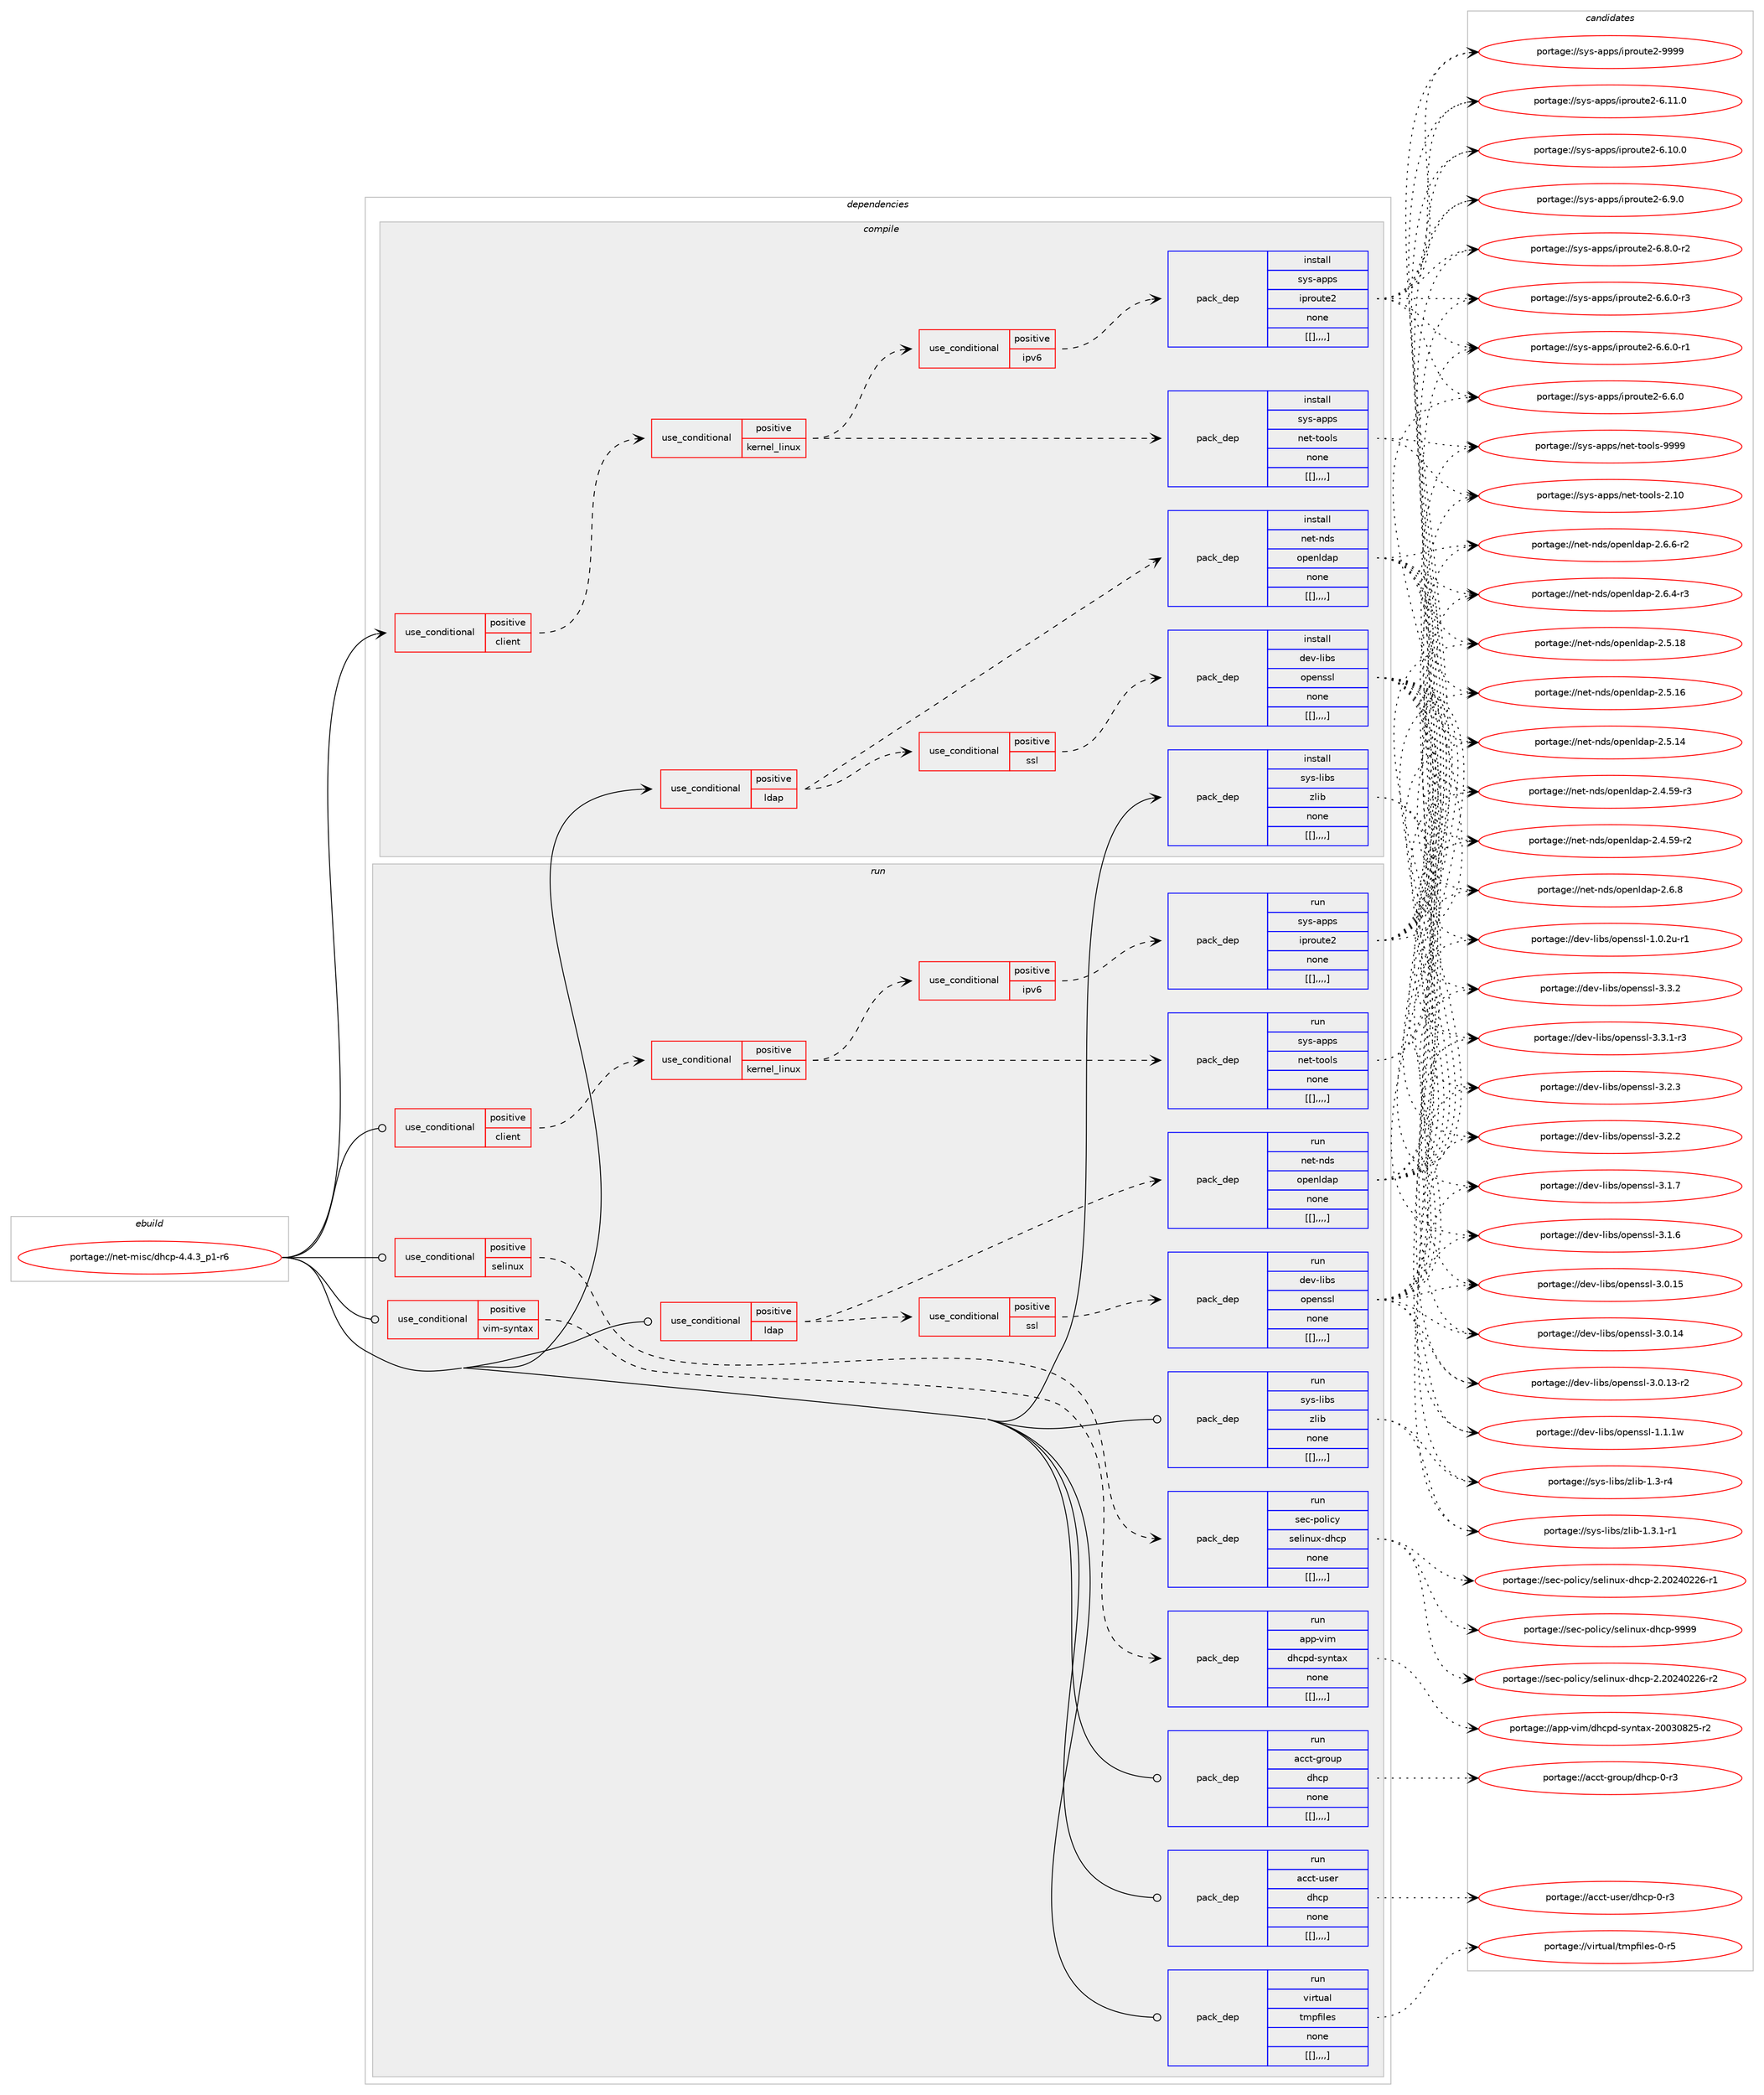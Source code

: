 digraph prolog {

# *************
# Graph options
# *************

newrank=true;
concentrate=true;
compound=true;
graph [rankdir=LR,fontname=Helvetica,fontsize=10,ranksep=1.5];#, ranksep=2.5, nodesep=0.2];
edge  [arrowhead=vee];
node  [fontname=Helvetica,fontsize=10];

# **********
# The ebuild
# **********

subgraph cluster_leftcol {
color=gray;
label=<<i>ebuild</i>>;
id [label="portage://net-misc/dhcp-4.4.3_p1-r6", color=red, width=4, href="../net-misc/dhcp-4.4.3_p1-r6.svg"];
}

# ****************
# The dependencies
# ****************

subgraph cluster_midcol {
color=gray;
label=<<i>dependencies</i>>;
subgraph cluster_compile {
fillcolor="#eeeeee";
style=filled;
label=<<i>compile</i>>;
subgraph cond3579 {
dependency9347 [label=<<TABLE BORDER="0" CELLBORDER="1" CELLSPACING="0" CELLPADDING="4"><TR><TD ROWSPAN="3" CELLPADDING="10">use_conditional</TD></TR><TR><TD>positive</TD></TR><TR><TD>client</TD></TR></TABLE>>, shape=none, color=red];
subgraph cond3580 {
dependency9348 [label=<<TABLE BORDER="0" CELLBORDER="1" CELLSPACING="0" CELLPADDING="4"><TR><TD ROWSPAN="3" CELLPADDING="10">use_conditional</TD></TR><TR><TD>positive</TD></TR><TR><TD>kernel_linux</TD></TR></TABLE>>, shape=none, color=red];
subgraph cond3581 {
dependency9349 [label=<<TABLE BORDER="0" CELLBORDER="1" CELLSPACING="0" CELLPADDING="4"><TR><TD ROWSPAN="3" CELLPADDING="10">use_conditional</TD></TR><TR><TD>positive</TD></TR><TR><TD>ipv6</TD></TR></TABLE>>, shape=none, color=red];
subgraph pack5753 {
dependency9350 [label=<<TABLE BORDER="0" CELLBORDER="1" CELLSPACING="0" CELLPADDING="4" WIDTH="220"><TR><TD ROWSPAN="6" CELLPADDING="30">pack_dep</TD></TR><TR><TD WIDTH="110">install</TD></TR><TR><TD>sys-apps</TD></TR><TR><TD>iproute2</TD></TR><TR><TD>none</TD></TR><TR><TD>[[],,,,]</TD></TR></TABLE>>, shape=none, color=blue];
}
dependency9349:e -> dependency9350:w [weight=20,style="dashed",arrowhead="vee"];
}
dependency9348:e -> dependency9349:w [weight=20,style="dashed",arrowhead="vee"];
subgraph pack5754 {
dependency9351 [label=<<TABLE BORDER="0" CELLBORDER="1" CELLSPACING="0" CELLPADDING="4" WIDTH="220"><TR><TD ROWSPAN="6" CELLPADDING="30">pack_dep</TD></TR><TR><TD WIDTH="110">install</TD></TR><TR><TD>sys-apps</TD></TR><TR><TD>net-tools</TD></TR><TR><TD>none</TD></TR><TR><TD>[[],,,,]</TD></TR></TABLE>>, shape=none, color=blue];
}
dependency9348:e -> dependency9351:w [weight=20,style="dashed",arrowhead="vee"];
}
dependency9347:e -> dependency9348:w [weight=20,style="dashed",arrowhead="vee"];
}
id:e -> dependency9347:w [weight=20,style="solid",arrowhead="vee"];
subgraph cond3582 {
dependency9352 [label=<<TABLE BORDER="0" CELLBORDER="1" CELLSPACING="0" CELLPADDING="4"><TR><TD ROWSPAN="3" CELLPADDING="10">use_conditional</TD></TR><TR><TD>positive</TD></TR><TR><TD>ldap</TD></TR></TABLE>>, shape=none, color=red];
subgraph pack5755 {
dependency9353 [label=<<TABLE BORDER="0" CELLBORDER="1" CELLSPACING="0" CELLPADDING="4" WIDTH="220"><TR><TD ROWSPAN="6" CELLPADDING="30">pack_dep</TD></TR><TR><TD WIDTH="110">install</TD></TR><TR><TD>net-nds</TD></TR><TR><TD>openldap</TD></TR><TR><TD>none</TD></TR><TR><TD>[[],,,,]</TD></TR></TABLE>>, shape=none, color=blue];
}
dependency9352:e -> dependency9353:w [weight=20,style="dashed",arrowhead="vee"];
subgraph cond3583 {
dependency9354 [label=<<TABLE BORDER="0" CELLBORDER="1" CELLSPACING="0" CELLPADDING="4"><TR><TD ROWSPAN="3" CELLPADDING="10">use_conditional</TD></TR><TR><TD>positive</TD></TR><TR><TD>ssl</TD></TR></TABLE>>, shape=none, color=red];
subgraph pack5756 {
dependency9355 [label=<<TABLE BORDER="0" CELLBORDER="1" CELLSPACING="0" CELLPADDING="4" WIDTH="220"><TR><TD ROWSPAN="6" CELLPADDING="30">pack_dep</TD></TR><TR><TD WIDTH="110">install</TD></TR><TR><TD>dev-libs</TD></TR><TR><TD>openssl</TD></TR><TR><TD>none</TD></TR><TR><TD>[[],,,,]</TD></TR></TABLE>>, shape=none, color=blue];
}
dependency9354:e -> dependency9355:w [weight=20,style="dashed",arrowhead="vee"];
}
dependency9352:e -> dependency9354:w [weight=20,style="dashed",arrowhead="vee"];
}
id:e -> dependency9352:w [weight=20,style="solid",arrowhead="vee"];
subgraph pack5757 {
dependency9356 [label=<<TABLE BORDER="0" CELLBORDER="1" CELLSPACING="0" CELLPADDING="4" WIDTH="220"><TR><TD ROWSPAN="6" CELLPADDING="30">pack_dep</TD></TR><TR><TD WIDTH="110">install</TD></TR><TR><TD>sys-libs</TD></TR><TR><TD>zlib</TD></TR><TR><TD>none</TD></TR><TR><TD>[[],,,,]</TD></TR></TABLE>>, shape=none, color=blue];
}
id:e -> dependency9356:w [weight=20,style="solid",arrowhead="vee"];
}
subgraph cluster_compileandrun {
fillcolor="#eeeeee";
style=filled;
label=<<i>compile and run</i>>;
}
subgraph cluster_run {
fillcolor="#eeeeee";
style=filled;
label=<<i>run</i>>;
subgraph cond3584 {
dependency9357 [label=<<TABLE BORDER="0" CELLBORDER="1" CELLSPACING="0" CELLPADDING="4"><TR><TD ROWSPAN="3" CELLPADDING="10">use_conditional</TD></TR><TR><TD>positive</TD></TR><TR><TD>client</TD></TR></TABLE>>, shape=none, color=red];
subgraph cond3585 {
dependency9358 [label=<<TABLE BORDER="0" CELLBORDER="1" CELLSPACING="0" CELLPADDING="4"><TR><TD ROWSPAN="3" CELLPADDING="10">use_conditional</TD></TR><TR><TD>positive</TD></TR><TR><TD>kernel_linux</TD></TR></TABLE>>, shape=none, color=red];
subgraph cond3586 {
dependency9359 [label=<<TABLE BORDER="0" CELLBORDER="1" CELLSPACING="0" CELLPADDING="4"><TR><TD ROWSPAN="3" CELLPADDING="10">use_conditional</TD></TR><TR><TD>positive</TD></TR><TR><TD>ipv6</TD></TR></TABLE>>, shape=none, color=red];
subgraph pack5758 {
dependency9360 [label=<<TABLE BORDER="0" CELLBORDER="1" CELLSPACING="0" CELLPADDING="4" WIDTH="220"><TR><TD ROWSPAN="6" CELLPADDING="30">pack_dep</TD></TR><TR><TD WIDTH="110">run</TD></TR><TR><TD>sys-apps</TD></TR><TR><TD>iproute2</TD></TR><TR><TD>none</TD></TR><TR><TD>[[],,,,]</TD></TR></TABLE>>, shape=none, color=blue];
}
dependency9359:e -> dependency9360:w [weight=20,style="dashed",arrowhead="vee"];
}
dependency9358:e -> dependency9359:w [weight=20,style="dashed",arrowhead="vee"];
subgraph pack5759 {
dependency9361 [label=<<TABLE BORDER="0" CELLBORDER="1" CELLSPACING="0" CELLPADDING="4" WIDTH="220"><TR><TD ROWSPAN="6" CELLPADDING="30">pack_dep</TD></TR><TR><TD WIDTH="110">run</TD></TR><TR><TD>sys-apps</TD></TR><TR><TD>net-tools</TD></TR><TR><TD>none</TD></TR><TR><TD>[[],,,,]</TD></TR></TABLE>>, shape=none, color=blue];
}
dependency9358:e -> dependency9361:w [weight=20,style="dashed",arrowhead="vee"];
}
dependency9357:e -> dependency9358:w [weight=20,style="dashed",arrowhead="vee"];
}
id:e -> dependency9357:w [weight=20,style="solid",arrowhead="odot"];
subgraph cond3587 {
dependency9362 [label=<<TABLE BORDER="0" CELLBORDER="1" CELLSPACING="0" CELLPADDING="4"><TR><TD ROWSPAN="3" CELLPADDING="10">use_conditional</TD></TR><TR><TD>positive</TD></TR><TR><TD>ldap</TD></TR></TABLE>>, shape=none, color=red];
subgraph pack5760 {
dependency9363 [label=<<TABLE BORDER="0" CELLBORDER="1" CELLSPACING="0" CELLPADDING="4" WIDTH="220"><TR><TD ROWSPAN="6" CELLPADDING="30">pack_dep</TD></TR><TR><TD WIDTH="110">run</TD></TR><TR><TD>net-nds</TD></TR><TR><TD>openldap</TD></TR><TR><TD>none</TD></TR><TR><TD>[[],,,,]</TD></TR></TABLE>>, shape=none, color=blue];
}
dependency9362:e -> dependency9363:w [weight=20,style="dashed",arrowhead="vee"];
subgraph cond3588 {
dependency9364 [label=<<TABLE BORDER="0" CELLBORDER="1" CELLSPACING="0" CELLPADDING="4"><TR><TD ROWSPAN="3" CELLPADDING="10">use_conditional</TD></TR><TR><TD>positive</TD></TR><TR><TD>ssl</TD></TR></TABLE>>, shape=none, color=red];
subgraph pack5761 {
dependency9365 [label=<<TABLE BORDER="0" CELLBORDER="1" CELLSPACING="0" CELLPADDING="4" WIDTH="220"><TR><TD ROWSPAN="6" CELLPADDING="30">pack_dep</TD></TR><TR><TD WIDTH="110">run</TD></TR><TR><TD>dev-libs</TD></TR><TR><TD>openssl</TD></TR><TR><TD>none</TD></TR><TR><TD>[[],,,,]</TD></TR></TABLE>>, shape=none, color=blue];
}
dependency9364:e -> dependency9365:w [weight=20,style="dashed",arrowhead="vee"];
}
dependency9362:e -> dependency9364:w [weight=20,style="dashed",arrowhead="vee"];
}
id:e -> dependency9362:w [weight=20,style="solid",arrowhead="odot"];
subgraph cond3589 {
dependency9366 [label=<<TABLE BORDER="0" CELLBORDER="1" CELLSPACING="0" CELLPADDING="4"><TR><TD ROWSPAN="3" CELLPADDING="10">use_conditional</TD></TR><TR><TD>positive</TD></TR><TR><TD>selinux</TD></TR></TABLE>>, shape=none, color=red];
subgraph pack5762 {
dependency9367 [label=<<TABLE BORDER="0" CELLBORDER="1" CELLSPACING="0" CELLPADDING="4" WIDTH="220"><TR><TD ROWSPAN="6" CELLPADDING="30">pack_dep</TD></TR><TR><TD WIDTH="110">run</TD></TR><TR><TD>sec-policy</TD></TR><TR><TD>selinux-dhcp</TD></TR><TR><TD>none</TD></TR><TR><TD>[[],,,,]</TD></TR></TABLE>>, shape=none, color=blue];
}
dependency9366:e -> dependency9367:w [weight=20,style="dashed",arrowhead="vee"];
}
id:e -> dependency9366:w [weight=20,style="solid",arrowhead="odot"];
subgraph cond3590 {
dependency9368 [label=<<TABLE BORDER="0" CELLBORDER="1" CELLSPACING="0" CELLPADDING="4"><TR><TD ROWSPAN="3" CELLPADDING="10">use_conditional</TD></TR><TR><TD>positive</TD></TR><TR><TD>vim-syntax</TD></TR></TABLE>>, shape=none, color=red];
subgraph pack5763 {
dependency9369 [label=<<TABLE BORDER="0" CELLBORDER="1" CELLSPACING="0" CELLPADDING="4" WIDTH="220"><TR><TD ROWSPAN="6" CELLPADDING="30">pack_dep</TD></TR><TR><TD WIDTH="110">run</TD></TR><TR><TD>app-vim</TD></TR><TR><TD>dhcpd-syntax</TD></TR><TR><TD>none</TD></TR><TR><TD>[[],,,,]</TD></TR></TABLE>>, shape=none, color=blue];
}
dependency9368:e -> dependency9369:w [weight=20,style="dashed",arrowhead="vee"];
}
id:e -> dependency9368:w [weight=20,style="solid",arrowhead="odot"];
subgraph pack5764 {
dependency9370 [label=<<TABLE BORDER="0" CELLBORDER="1" CELLSPACING="0" CELLPADDING="4" WIDTH="220"><TR><TD ROWSPAN="6" CELLPADDING="30">pack_dep</TD></TR><TR><TD WIDTH="110">run</TD></TR><TR><TD>acct-group</TD></TR><TR><TD>dhcp</TD></TR><TR><TD>none</TD></TR><TR><TD>[[],,,,]</TD></TR></TABLE>>, shape=none, color=blue];
}
id:e -> dependency9370:w [weight=20,style="solid",arrowhead="odot"];
subgraph pack5765 {
dependency9371 [label=<<TABLE BORDER="0" CELLBORDER="1" CELLSPACING="0" CELLPADDING="4" WIDTH="220"><TR><TD ROWSPAN="6" CELLPADDING="30">pack_dep</TD></TR><TR><TD WIDTH="110">run</TD></TR><TR><TD>acct-user</TD></TR><TR><TD>dhcp</TD></TR><TR><TD>none</TD></TR><TR><TD>[[],,,,]</TD></TR></TABLE>>, shape=none, color=blue];
}
id:e -> dependency9371:w [weight=20,style="solid",arrowhead="odot"];
subgraph pack5766 {
dependency9372 [label=<<TABLE BORDER="0" CELLBORDER="1" CELLSPACING="0" CELLPADDING="4" WIDTH="220"><TR><TD ROWSPAN="6" CELLPADDING="30">pack_dep</TD></TR><TR><TD WIDTH="110">run</TD></TR><TR><TD>sys-libs</TD></TR><TR><TD>zlib</TD></TR><TR><TD>none</TD></TR><TR><TD>[[],,,,]</TD></TR></TABLE>>, shape=none, color=blue];
}
id:e -> dependency9372:w [weight=20,style="solid",arrowhead="odot"];
subgraph pack5767 {
dependency9373 [label=<<TABLE BORDER="0" CELLBORDER="1" CELLSPACING="0" CELLPADDING="4" WIDTH="220"><TR><TD ROWSPAN="6" CELLPADDING="30">pack_dep</TD></TR><TR><TD WIDTH="110">run</TD></TR><TR><TD>virtual</TD></TR><TR><TD>tmpfiles</TD></TR><TR><TD>none</TD></TR><TR><TD>[[],,,,]</TD></TR></TABLE>>, shape=none, color=blue];
}
id:e -> dependency9373:w [weight=20,style="solid",arrowhead="odot"];
}
}

# **************
# The candidates
# **************

subgraph cluster_choices {
rank=same;
color=gray;
label=<<i>candidates</i>>;

subgraph choice5753 {
color=black;
nodesep=1;
choice115121115459711211211547105112114111117116101504557575757 [label="portage://sys-apps/iproute2-9999", color=red, width=4,href="../sys-apps/iproute2-9999.svg"];
choice1151211154597112112115471051121141111171161015045544649494648 [label="portage://sys-apps/iproute2-6.11.0", color=red, width=4,href="../sys-apps/iproute2-6.11.0.svg"];
choice1151211154597112112115471051121141111171161015045544649484648 [label="portage://sys-apps/iproute2-6.10.0", color=red, width=4,href="../sys-apps/iproute2-6.10.0.svg"];
choice11512111545971121121154710511211411111711610150455446574648 [label="portage://sys-apps/iproute2-6.9.0", color=red, width=4,href="../sys-apps/iproute2-6.9.0.svg"];
choice115121115459711211211547105112114111117116101504554465646484511450 [label="portage://sys-apps/iproute2-6.8.0-r2", color=red, width=4,href="../sys-apps/iproute2-6.8.0-r2.svg"];
choice115121115459711211211547105112114111117116101504554465446484511451 [label="portage://sys-apps/iproute2-6.6.0-r3", color=red, width=4,href="../sys-apps/iproute2-6.6.0-r3.svg"];
choice115121115459711211211547105112114111117116101504554465446484511449 [label="portage://sys-apps/iproute2-6.6.0-r1", color=red, width=4,href="../sys-apps/iproute2-6.6.0-r1.svg"];
choice11512111545971121121154710511211411111711610150455446544648 [label="portage://sys-apps/iproute2-6.6.0", color=red, width=4,href="../sys-apps/iproute2-6.6.0.svg"];
dependency9350:e -> choice115121115459711211211547105112114111117116101504557575757:w [style=dotted,weight="100"];
dependency9350:e -> choice1151211154597112112115471051121141111171161015045544649494648:w [style=dotted,weight="100"];
dependency9350:e -> choice1151211154597112112115471051121141111171161015045544649484648:w [style=dotted,weight="100"];
dependency9350:e -> choice11512111545971121121154710511211411111711610150455446574648:w [style=dotted,weight="100"];
dependency9350:e -> choice115121115459711211211547105112114111117116101504554465646484511450:w [style=dotted,weight="100"];
dependency9350:e -> choice115121115459711211211547105112114111117116101504554465446484511451:w [style=dotted,weight="100"];
dependency9350:e -> choice115121115459711211211547105112114111117116101504554465446484511449:w [style=dotted,weight="100"];
dependency9350:e -> choice11512111545971121121154710511211411111711610150455446544648:w [style=dotted,weight="100"];
}
subgraph choice5754 {
color=black;
nodesep=1;
choice115121115459711211211547110101116451161111111081154557575757 [label="portage://sys-apps/net-tools-9999", color=red, width=4,href="../sys-apps/net-tools-9999.svg"];
choice115121115459711211211547110101116451161111111081154550464948 [label="portage://sys-apps/net-tools-2.10", color=red, width=4,href="../sys-apps/net-tools-2.10.svg"];
dependency9351:e -> choice115121115459711211211547110101116451161111111081154557575757:w [style=dotted,weight="100"];
dependency9351:e -> choice115121115459711211211547110101116451161111111081154550464948:w [style=dotted,weight="100"];
}
subgraph choice5755 {
color=black;
nodesep=1;
choice110101116451101001154711111210111010810097112455046544656 [label="portage://net-nds/openldap-2.6.8", color=red, width=4,href="../net-nds/openldap-2.6.8.svg"];
choice1101011164511010011547111112101110108100971124550465446544511450 [label="portage://net-nds/openldap-2.6.6-r2", color=red, width=4,href="../net-nds/openldap-2.6.6-r2.svg"];
choice1101011164511010011547111112101110108100971124550465446524511451 [label="portage://net-nds/openldap-2.6.4-r3", color=red, width=4,href="../net-nds/openldap-2.6.4-r3.svg"];
choice11010111645110100115471111121011101081009711245504653464956 [label="portage://net-nds/openldap-2.5.18", color=red, width=4,href="../net-nds/openldap-2.5.18.svg"];
choice11010111645110100115471111121011101081009711245504653464954 [label="portage://net-nds/openldap-2.5.16", color=red, width=4,href="../net-nds/openldap-2.5.16.svg"];
choice11010111645110100115471111121011101081009711245504653464952 [label="portage://net-nds/openldap-2.5.14", color=red, width=4,href="../net-nds/openldap-2.5.14.svg"];
choice110101116451101001154711111210111010810097112455046524653574511451 [label="portage://net-nds/openldap-2.4.59-r3", color=red, width=4,href="../net-nds/openldap-2.4.59-r3.svg"];
choice110101116451101001154711111210111010810097112455046524653574511450 [label="portage://net-nds/openldap-2.4.59-r2", color=red, width=4,href="../net-nds/openldap-2.4.59-r2.svg"];
dependency9353:e -> choice110101116451101001154711111210111010810097112455046544656:w [style=dotted,weight="100"];
dependency9353:e -> choice1101011164511010011547111112101110108100971124550465446544511450:w [style=dotted,weight="100"];
dependency9353:e -> choice1101011164511010011547111112101110108100971124550465446524511451:w [style=dotted,weight="100"];
dependency9353:e -> choice11010111645110100115471111121011101081009711245504653464956:w [style=dotted,weight="100"];
dependency9353:e -> choice11010111645110100115471111121011101081009711245504653464954:w [style=dotted,weight="100"];
dependency9353:e -> choice11010111645110100115471111121011101081009711245504653464952:w [style=dotted,weight="100"];
dependency9353:e -> choice110101116451101001154711111210111010810097112455046524653574511451:w [style=dotted,weight="100"];
dependency9353:e -> choice110101116451101001154711111210111010810097112455046524653574511450:w [style=dotted,weight="100"];
}
subgraph choice5756 {
color=black;
nodesep=1;
choice100101118451081059811547111112101110115115108455146514650 [label="portage://dev-libs/openssl-3.3.2", color=red, width=4,href="../dev-libs/openssl-3.3.2.svg"];
choice1001011184510810598115471111121011101151151084551465146494511451 [label="portage://dev-libs/openssl-3.3.1-r3", color=red, width=4,href="../dev-libs/openssl-3.3.1-r3.svg"];
choice100101118451081059811547111112101110115115108455146504651 [label="portage://dev-libs/openssl-3.2.3", color=red, width=4,href="../dev-libs/openssl-3.2.3.svg"];
choice100101118451081059811547111112101110115115108455146504650 [label="portage://dev-libs/openssl-3.2.2", color=red, width=4,href="../dev-libs/openssl-3.2.2.svg"];
choice100101118451081059811547111112101110115115108455146494655 [label="portage://dev-libs/openssl-3.1.7", color=red, width=4,href="../dev-libs/openssl-3.1.7.svg"];
choice100101118451081059811547111112101110115115108455146494654 [label="portage://dev-libs/openssl-3.1.6", color=red, width=4,href="../dev-libs/openssl-3.1.6.svg"];
choice10010111845108105981154711111210111011511510845514648464953 [label="portage://dev-libs/openssl-3.0.15", color=red, width=4,href="../dev-libs/openssl-3.0.15.svg"];
choice10010111845108105981154711111210111011511510845514648464952 [label="portage://dev-libs/openssl-3.0.14", color=red, width=4,href="../dev-libs/openssl-3.0.14.svg"];
choice100101118451081059811547111112101110115115108455146484649514511450 [label="portage://dev-libs/openssl-3.0.13-r2", color=red, width=4,href="../dev-libs/openssl-3.0.13-r2.svg"];
choice100101118451081059811547111112101110115115108454946494649119 [label="portage://dev-libs/openssl-1.1.1w", color=red, width=4,href="../dev-libs/openssl-1.1.1w.svg"];
choice1001011184510810598115471111121011101151151084549464846501174511449 [label="portage://dev-libs/openssl-1.0.2u-r1", color=red, width=4,href="../dev-libs/openssl-1.0.2u-r1.svg"];
dependency9355:e -> choice100101118451081059811547111112101110115115108455146514650:w [style=dotted,weight="100"];
dependency9355:e -> choice1001011184510810598115471111121011101151151084551465146494511451:w [style=dotted,weight="100"];
dependency9355:e -> choice100101118451081059811547111112101110115115108455146504651:w [style=dotted,weight="100"];
dependency9355:e -> choice100101118451081059811547111112101110115115108455146504650:w [style=dotted,weight="100"];
dependency9355:e -> choice100101118451081059811547111112101110115115108455146494655:w [style=dotted,weight="100"];
dependency9355:e -> choice100101118451081059811547111112101110115115108455146494654:w [style=dotted,weight="100"];
dependency9355:e -> choice10010111845108105981154711111210111011511510845514648464953:w [style=dotted,weight="100"];
dependency9355:e -> choice10010111845108105981154711111210111011511510845514648464952:w [style=dotted,weight="100"];
dependency9355:e -> choice100101118451081059811547111112101110115115108455146484649514511450:w [style=dotted,weight="100"];
dependency9355:e -> choice100101118451081059811547111112101110115115108454946494649119:w [style=dotted,weight="100"];
dependency9355:e -> choice1001011184510810598115471111121011101151151084549464846501174511449:w [style=dotted,weight="100"];
}
subgraph choice5757 {
color=black;
nodesep=1;
choice115121115451081059811547122108105984549465146494511449 [label="portage://sys-libs/zlib-1.3.1-r1", color=red, width=4,href="../sys-libs/zlib-1.3.1-r1.svg"];
choice11512111545108105981154712210810598454946514511452 [label="portage://sys-libs/zlib-1.3-r4", color=red, width=4,href="../sys-libs/zlib-1.3-r4.svg"];
dependency9356:e -> choice115121115451081059811547122108105984549465146494511449:w [style=dotted,weight="100"];
dependency9356:e -> choice11512111545108105981154712210810598454946514511452:w [style=dotted,weight="100"];
}
subgraph choice5758 {
color=black;
nodesep=1;
choice115121115459711211211547105112114111117116101504557575757 [label="portage://sys-apps/iproute2-9999", color=red, width=4,href="../sys-apps/iproute2-9999.svg"];
choice1151211154597112112115471051121141111171161015045544649494648 [label="portage://sys-apps/iproute2-6.11.0", color=red, width=4,href="../sys-apps/iproute2-6.11.0.svg"];
choice1151211154597112112115471051121141111171161015045544649484648 [label="portage://sys-apps/iproute2-6.10.0", color=red, width=4,href="../sys-apps/iproute2-6.10.0.svg"];
choice11512111545971121121154710511211411111711610150455446574648 [label="portage://sys-apps/iproute2-6.9.0", color=red, width=4,href="../sys-apps/iproute2-6.9.0.svg"];
choice115121115459711211211547105112114111117116101504554465646484511450 [label="portage://sys-apps/iproute2-6.8.0-r2", color=red, width=4,href="../sys-apps/iproute2-6.8.0-r2.svg"];
choice115121115459711211211547105112114111117116101504554465446484511451 [label="portage://sys-apps/iproute2-6.6.0-r3", color=red, width=4,href="../sys-apps/iproute2-6.6.0-r3.svg"];
choice115121115459711211211547105112114111117116101504554465446484511449 [label="portage://sys-apps/iproute2-6.6.0-r1", color=red, width=4,href="../sys-apps/iproute2-6.6.0-r1.svg"];
choice11512111545971121121154710511211411111711610150455446544648 [label="portage://sys-apps/iproute2-6.6.0", color=red, width=4,href="../sys-apps/iproute2-6.6.0.svg"];
dependency9360:e -> choice115121115459711211211547105112114111117116101504557575757:w [style=dotted,weight="100"];
dependency9360:e -> choice1151211154597112112115471051121141111171161015045544649494648:w [style=dotted,weight="100"];
dependency9360:e -> choice1151211154597112112115471051121141111171161015045544649484648:w [style=dotted,weight="100"];
dependency9360:e -> choice11512111545971121121154710511211411111711610150455446574648:w [style=dotted,weight="100"];
dependency9360:e -> choice115121115459711211211547105112114111117116101504554465646484511450:w [style=dotted,weight="100"];
dependency9360:e -> choice115121115459711211211547105112114111117116101504554465446484511451:w [style=dotted,weight="100"];
dependency9360:e -> choice115121115459711211211547105112114111117116101504554465446484511449:w [style=dotted,weight="100"];
dependency9360:e -> choice11512111545971121121154710511211411111711610150455446544648:w [style=dotted,weight="100"];
}
subgraph choice5759 {
color=black;
nodesep=1;
choice115121115459711211211547110101116451161111111081154557575757 [label="portage://sys-apps/net-tools-9999", color=red, width=4,href="../sys-apps/net-tools-9999.svg"];
choice115121115459711211211547110101116451161111111081154550464948 [label="portage://sys-apps/net-tools-2.10", color=red, width=4,href="../sys-apps/net-tools-2.10.svg"];
dependency9361:e -> choice115121115459711211211547110101116451161111111081154557575757:w [style=dotted,weight="100"];
dependency9361:e -> choice115121115459711211211547110101116451161111111081154550464948:w [style=dotted,weight="100"];
}
subgraph choice5760 {
color=black;
nodesep=1;
choice110101116451101001154711111210111010810097112455046544656 [label="portage://net-nds/openldap-2.6.8", color=red, width=4,href="../net-nds/openldap-2.6.8.svg"];
choice1101011164511010011547111112101110108100971124550465446544511450 [label="portage://net-nds/openldap-2.6.6-r2", color=red, width=4,href="../net-nds/openldap-2.6.6-r2.svg"];
choice1101011164511010011547111112101110108100971124550465446524511451 [label="portage://net-nds/openldap-2.6.4-r3", color=red, width=4,href="../net-nds/openldap-2.6.4-r3.svg"];
choice11010111645110100115471111121011101081009711245504653464956 [label="portage://net-nds/openldap-2.5.18", color=red, width=4,href="../net-nds/openldap-2.5.18.svg"];
choice11010111645110100115471111121011101081009711245504653464954 [label="portage://net-nds/openldap-2.5.16", color=red, width=4,href="../net-nds/openldap-2.5.16.svg"];
choice11010111645110100115471111121011101081009711245504653464952 [label="portage://net-nds/openldap-2.5.14", color=red, width=4,href="../net-nds/openldap-2.5.14.svg"];
choice110101116451101001154711111210111010810097112455046524653574511451 [label="portage://net-nds/openldap-2.4.59-r3", color=red, width=4,href="../net-nds/openldap-2.4.59-r3.svg"];
choice110101116451101001154711111210111010810097112455046524653574511450 [label="portage://net-nds/openldap-2.4.59-r2", color=red, width=4,href="../net-nds/openldap-2.4.59-r2.svg"];
dependency9363:e -> choice110101116451101001154711111210111010810097112455046544656:w [style=dotted,weight="100"];
dependency9363:e -> choice1101011164511010011547111112101110108100971124550465446544511450:w [style=dotted,weight="100"];
dependency9363:e -> choice1101011164511010011547111112101110108100971124550465446524511451:w [style=dotted,weight="100"];
dependency9363:e -> choice11010111645110100115471111121011101081009711245504653464956:w [style=dotted,weight="100"];
dependency9363:e -> choice11010111645110100115471111121011101081009711245504653464954:w [style=dotted,weight="100"];
dependency9363:e -> choice11010111645110100115471111121011101081009711245504653464952:w [style=dotted,weight="100"];
dependency9363:e -> choice110101116451101001154711111210111010810097112455046524653574511451:w [style=dotted,weight="100"];
dependency9363:e -> choice110101116451101001154711111210111010810097112455046524653574511450:w [style=dotted,weight="100"];
}
subgraph choice5761 {
color=black;
nodesep=1;
choice100101118451081059811547111112101110115115108455146514650 [label="portage://dev-libs/openssl-3.3.2", color=red, width=4,href="../dev-libs/openssl-3.3.2.svg"];
choice1001011184510810598115471111121011101151151084551465146494511451 [label="portage://dev-libs/openssl-3.3.1-r3", color=red, width=4,href="../dev-libs/openssl-3.3.1-r3.svg"];
choice100101118451081059811547111112101110115115108455146504651 [label="portage://dev-libs/openssl-3.2.3", color=red, width=4,href="../dev-libs/openssl-3.2.3.svg"];
choice100101118451081059811547111112101110115115108455146504650 [label="portage://dev-libs/openssl-3.2.2", color=red, width=4,href="../dev-libs/openssl-3.2.2.svg"];
choice100101118451081059811547111112101110115115108455146494655 [label="portage://dev-libs/openssl-3.1.7", color=red, width=4,href="../dev-libs/openssl-3.1.7.svg"];
choice100101118451081059811547111112101110115115108455146494654 [label="portage://dev-libs/openssl-3.1.6", color=red, width=4,href="../dev-libs/openssl-3.1.6.svg"];
choice10010111845108105981154711111210111011511510845514648464953 [label="portage://dev-libs/openssl-3.0.15", color=red, width=4,href="../dev-libs/openssl-3.0.15.svg"];
choice10010111845108105981154711111210111011511510845514648464952 [label="portage://dev-libs/openssl-3.0.14", color=red, width=4,href="../dev-libs/openssl-3.0.14.svg"];
choice100101118451081059811547111112101110115115108455146484649514511450 [label="portage://dev-libs/openssl-3.0.13-r2", color=red, width=4,href="../dev-libs/openssl-3.0.13-r2.svg"];
choice100101118451081059811547111112101110115115108454946494649119 [label="portage://dev-libs/openssl-1.1.1w", color=red, width=4,href="../dev-libs/openssl-1.1.1w.svg"];
choice1001011184510810598115471111121011101151151084549464846501174511449 [label="portage://dev-libs/openssl-1.0.2u-r1", color=red, width=4,href="../dev-libs/openssl-1.0.2u-r1.svg"];
dependency9365:e -> choice100101118451081059811547111112101110115115108455146514650:w [style=dotted,weight="100"];
dependency9365:e -> choice1001011184510810598115471111121011101151151084551465146494511451:w [style=dotted,weight="100"];
dependency9365:e -> choice100101118451081059811547111112101110115115108455146504651:w [style=dotted,weight="100"];
dependency9365:e -> choice100101118451081059811547111112101110115115108455146504650:w [style=dotted,weight="100"];
dependency9365:e -> choice100101118451081059811547111112101110115115108455146494655:w [style=dotted,weight="100"];
dependency9365:e -> choice100101118451081059811547111112101110115115108455146494654:w [style=dotted,weight="100"];
dependency9365:e -> choice10010111845108105981154711111210111011511510845514648464953:w [style=dotted,weight="100"];
dependency9365:e -> choice10010111845108105981154711111210111011511510845514648464952:w [style=dotted,weight="100"];
dependency9365:e -> choice100101118451081059811547111112101110115115108455146484649514511450:w [style=dotted,weight="100"];
dependency9365:e -> choice100101118451081059811547111112101110115115108454946494649119:w [style=dotted,weight="100"];
dependency9365:e -> choice1001011184510810598115471111121011101151151084549464846501174511449:w [style=dotted,weight="100"];
}
subgraph choice5762 {
color=black;
nodesep=1;
choice1151019945112111108105991214711510110810511011712045100104991124557575757 [label="portage://sec-policy/selinux-dhcp-9999", color=red, width=4,href="../sec-policy/selinux-dhcp-9999.svg"];
choice11510199451121111081059912147115101108105110117120451001049911245504650485052485050544511450 [label="portage://sec-policy/selinux-dhcp-2.20240226-r2", color=red, width=4,href="../sec-policy/selinux-dhcp-2.20240226-r2.svg"];
choice11510199451121111081059912147115101108105110117120451001049911245504650485052485050544511449 [label="portage://sec-policy/selinux-dhcp-2.20240226-r1", color=red, width=4,href="../sec-policy/selinux-dhcp-2.20240226-r1.svg"];
dependency9367:e -> choice1151019945112111108105991214711510110810511011712045100104991124557575757:w [style=dotted,weight="100"];
dependency9367:e -> choice11510199451121111081059912147115101108105110117120451001049911245504650485052485050544511450:w [style=dotted,weight="100"];
dependency9367:e -> choice11510199451121111081059912147115101108105110117120451001049911245504650485052485050544511449:w [style=dotted,weight="100"];
}
subgraph choice5763 {
color=black;
nodesep=1;
choice9711211245118105109471001049911210045115121110116971204550484851485650534511450 [label="portage://app-vim/dhcpd-syntax-20030825-r2", color=red, width=4,href="../app-vim/dhcpd-syntax-20030825-r2.svg"];
dependency9369:e -> choice9711211245118105109471001049911210045115121110116971204550484851485650534511450:w [style=dotted,weight="100"];
}
subgraph choice5764 {
color=black;
nodesep=1;
choice97999911645103114111117112471001049911245484511451 [label="portage://acct-group/dhcp-0-r3", color=red, width=4,href="../acct-group/dhcp-0-r3.svg"];
dependency9370:e -> choice97999911645103114111117112471001049911245484511451:w [style=dotted,weight="100"];
}
subgraph choice5765 {
color=black;
nodesep=1;
choice97999911645117115101114471001049911245484511451 [label="portage://acct-user/dhcp-0-r3", color=red, width=4,href="../acct-user/dhcp-0-r3.svg"];
dependency9371:e -> choice97999911645117115101114471001049911245484511451:w [style=dotted,weight="100"];
}
subgraph choice5766 {
color=black;
nodesep=1;
choice115121115451081059811547122108105984549465146494511449 [label="portage://sys-libs/zlib-1.3.1-r1", color=red, width=4,href="../sys-libs/zlib-1.3.1-r1.svg"];
choice11512111545108105981154712210810598454946514511452 [label="portage://sys-libs/zlib-1.3-r4", color=red, width=4,href="../sys-libs/zlib-1.3-r4.svg"];
dependency9372:e -> choice115121115451081059811547122108105984549465146494511449:w [style=dotted,weight="100"];
dependency9372:e -> choice11512111545108105981154712210810598454946514511452:w [style=dotted,weight="100"];
}
subgraph choice5767 {
color=black;
nodesep=1;
choice118105114116117971084711610911210210510810111545484511453 [label="portage://virtual/tmpfiles-0-r5", color=red, width=4,href="../virtual/tmpfiles-0-r5.svg"];
dependency9373:e -> choice118105114116117971084711610911210210510810111545484511453:w [style=dotted,weight="100"];
}
}

}
